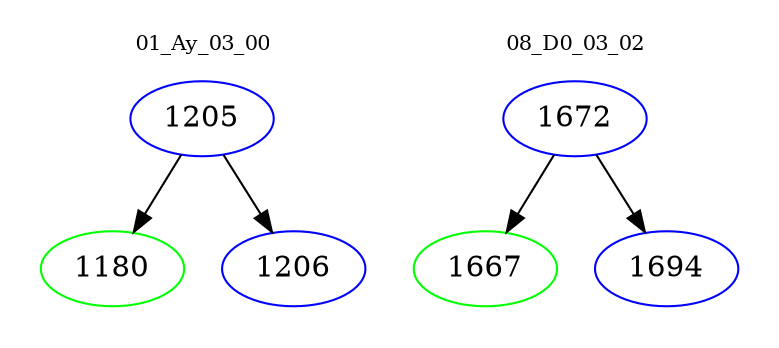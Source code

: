 digraph{
subgraph cluster_0 {
color = white
label = "01_Ay_03_00";
fontsize=10;
T0_1205 [label="1205", color="blue"]
T0_1205 -> T0_1180 [color="black"]
T0_1180 [label="1180", color="green"]
T0_1205 -> T0_1206 [color="black"]
T0_1206 [label="1206", color="blue"]
}
subgraph cluster_1 {
color = white
label = "08_D0_03_02";
fontsize=10;
T1_1672 [label="1672", color="blue"]
T1_1672 -> T1_1667 [color="black"]
T1_1667 [label="1667", color="green"]
T1_1672 -> T1_1694 [color="black"]
T1_1694 [label="1694", color="blue"]
}
}
